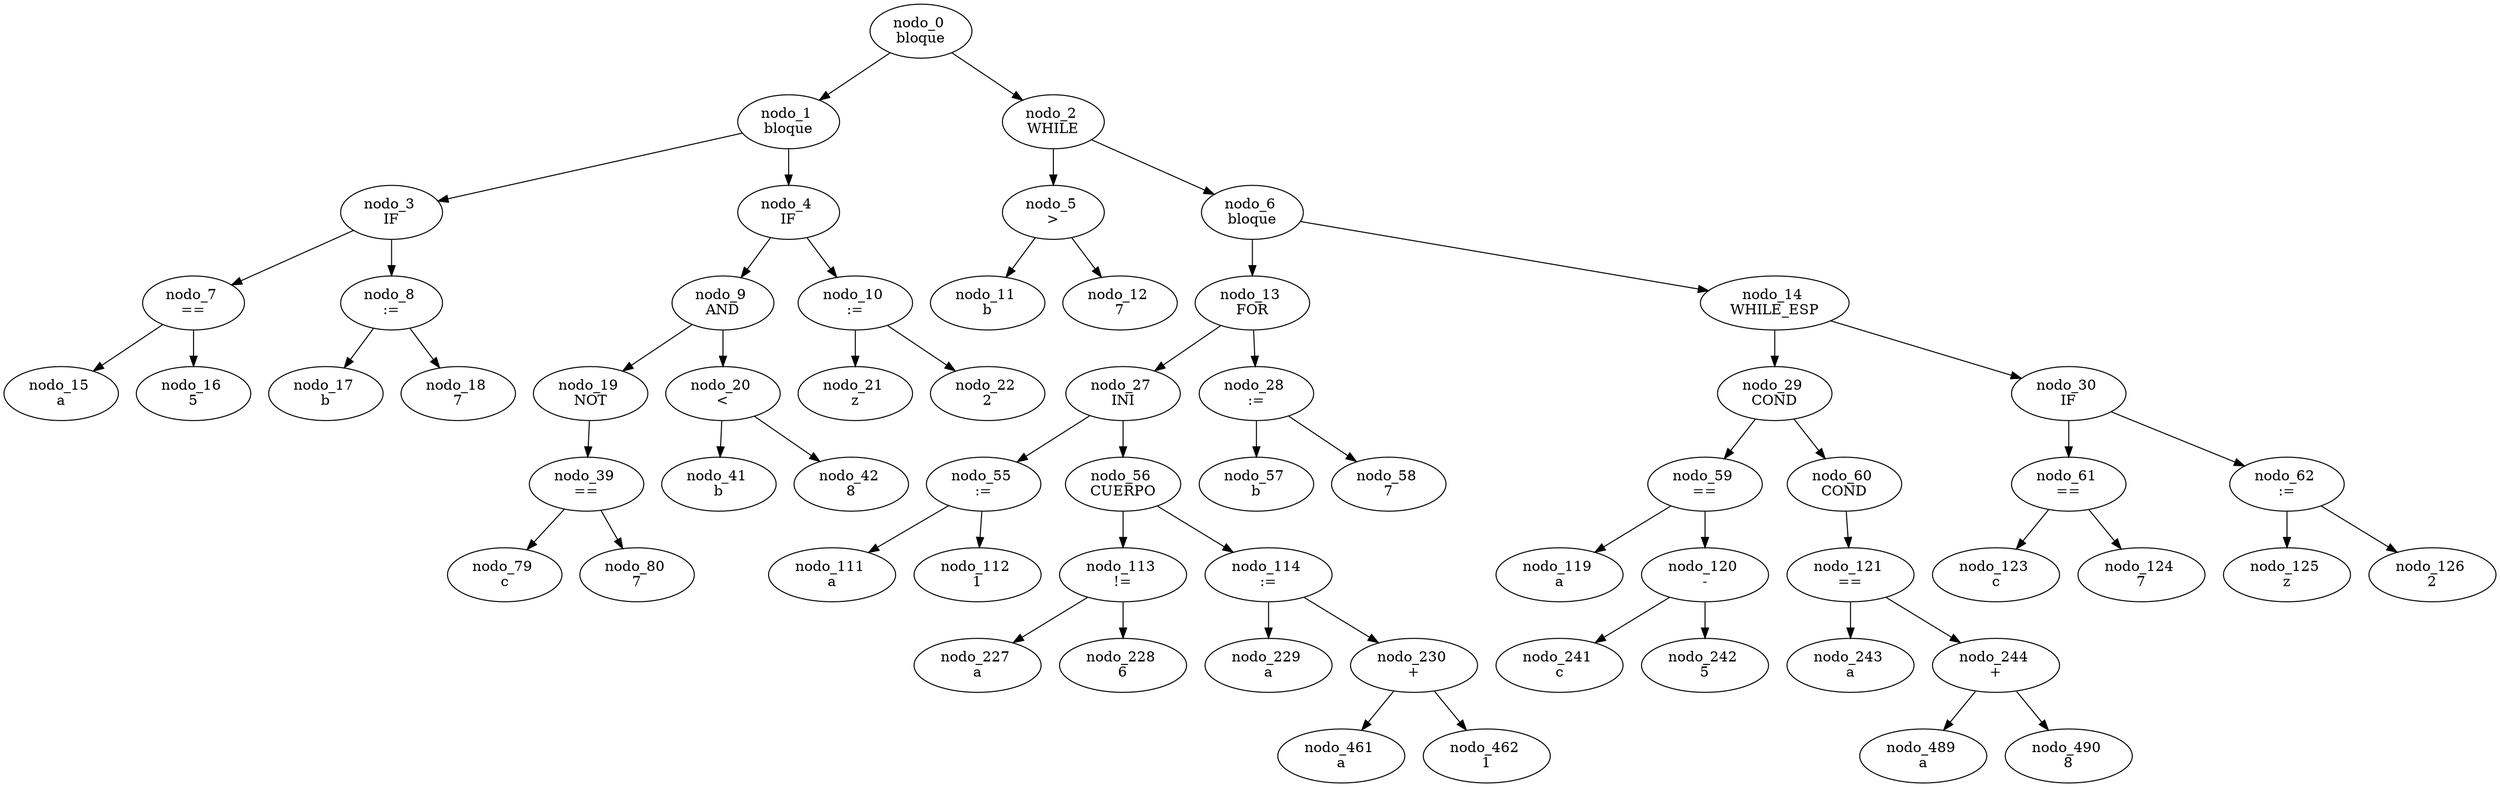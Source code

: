 digraph G {
	"nodo_0 \nbloque" -> "nodo_1 \nbloque"
	"nodo_0 \nbloque" -> "nodo_2 \nWHILE"
	"nodo_1 \nbloque" -> "nodo_3 \nIF"
	"nodo_1 \nbloque" -> "nodo_4 \nIF"
	"nodo_3 \nIF" -> "nodo_7 \n=="
	"nodo_3 \nIF" -> "nodo_8 \n:="
	"nodo_7 \n==" -> "nodo_15 \na"
	"nodo_7 \n==" -> "nodo_16 \n5"
	"nodo_8 \n:=" -> "nodo_17 \nb"
	"nodo_8 \n:=" -> "nodo_18 \n7"
	"nodo_4 \nIF" -> "nodo_9 \nAND"
	"nodo_4 \nIF" -> "nodo_10 \n:="
	"nodo_9 \nAND" -> "nodo_19 \nNOT"
	"nodo_9 \nAND" -> "nodo_20 \n<"
	"nodo_19 \nNOT" -> "nodo_39 \n=="
	"nodo_39 \n==" -> "nodo_79 \nc"
	"nodo_39 \n==" -> "nodo_80 \n7"
	"nodo_20 \n<" -> "nodo_41 \nb"
	"nodo_20 \n<" -> "nodo_42 \n8"
	"nodo_10 \n:=" -> "nodo_21 \nz"
	"nodo_10 \n:=" -> "nodo_22 \n2"
	"nodo_2 \nWHILE" -> "nodo_5 \n>"
	"nodo_2 \nWHILE" -> "nodo_6 \nbloque"
	"nodo_5 \n>" -> "nodo_11 \nb"
	"nodo_5 \n>" -> "nodo_12 \n7"
	"nodo_6 \nbloque" -> "nodo_13 \nFOR"
	"nodo_6 \nbloque" -> "nodo_14 \nWHILE_ESP"
	"nodo_13 \nFOR" -> "nodo_27 \nINI"
	"nodo_13 \nFOR" -> "nodo_28 \n:="
	"nodo_27 \nINI" -> "nodo_55 \n:="
	"nodo_27 \nINI" -> "nodo_56 \nCUERPO"
	"nodo_55 \n:=" -> "nodo_111 \na"
	"nodo_55 \n:=" -> "nodo_112 \n1"
	"nodo_56 \nCUERPO" -> "nodo_113 \n!="
	"nodo_56 \nCUERPO" -> "nodo_114 \n:="
	"nodo_113 \n!=" -> "nodo_227 \na"
	"nodo_113 \n!=" -> "nodo_228 \n6"
	"nodo_114 \n:=" -> "nodo_229 \na"
	"nodo_114 \n:=" -> "nodo_230 \n+"
	"nodo_230 \n+" -> "nodo_461 \na"
	"nodo_230 \n+" -> "nodo_462 \n1"
	"nodo_28 \n:=" -> "nodo_57 \nb"
	"nodo_28 \n:=" -> "nodo_58 \n7"
	"nodo_14 \nWHILE_ESP" -> "nodo_29 \nCOND"
	"nodo_14 \nWHILE_ESP" -> "nodo_30 \nIF"
	"nodo_29 \nCOND" -> "nodo_59 \n=="
	"nodo_29 \nCOND" -> "nodo_60 \nCOND"
	"nodo_59 \n==" -> "nodo_119 \na"
	"nodo_59 \n==" -> "nodo_120 \n-"
	"nodo_120 \n-" -> "nodo_241 \nc"
	"nodo_120 \n-" -> "nodo_242 \n5"
	"nodo_60 \nCOND" -> "nodo_121 \n=="
	"nodo_121 \n==" -> "nodo_243 \na"
	"nodo_121 \n==" -> "nodo_244 \n+"
	"nodo_244 \n+" -> "nodo_489 \na"
	"nodo_244 \n+" -> "nodo_490 \n8"
	"nodo_30 \nIF" -> "nodo_61 \n=="
	"nodo_30 \nIF" -> "nodo_62 \n:="
	"nodo_61 \n==" -> "nodo_123 \nc"
	"nodo_61 \n==" -> "nodo_124 \n7"
	"nodo_62 \n:=" -> "nodo_125 \nz"
	"nodo_62 \n:=" -> "nodo_126 \n2"
}